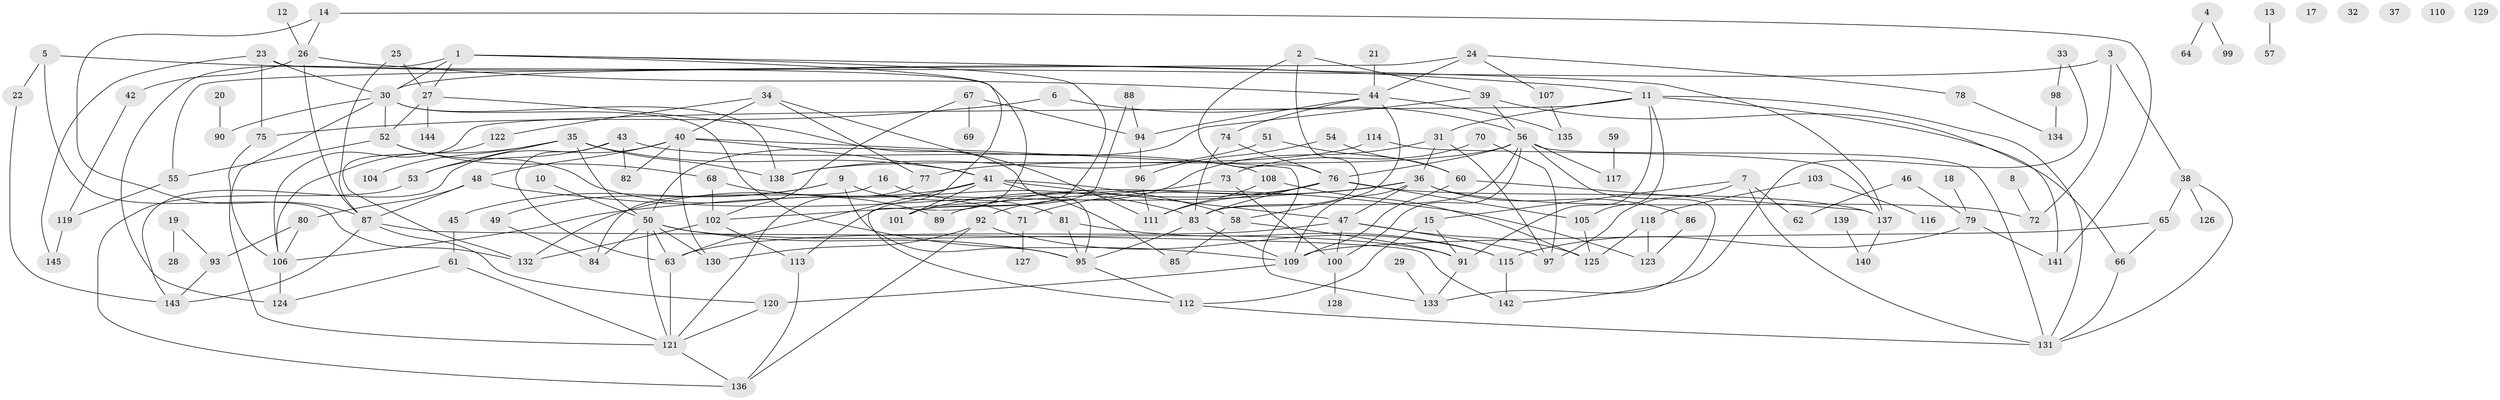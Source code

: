 // Generated by graph-tools (version 1.1) at 2025/13/03/09/25 04:13:08]
// undirected, 145 vertices, 232 edges
graph export_dot {
graph [start="1"]
  node [color=gray90,style=filled];
  1;
  2;
  3;
  4;
  5;
  6;
  7;
  8;
  9;
  10;
  11;
  12;
  13;
  14;
  15;
  16;
  17;
  18;
  19;
  20;
  21;
  22;
  23;
  24;
  25;
  26;
  27;
  28;
  29;
  30;
  31;
  32;
  33;
  34;
  35;
  36;
  37;
  38;
  39;
  40;
  41;
  42;
  43;
  44;
  45;
  46;
  47;
  48;
  49;
  50;
  51;
  52;
  53;
  54;
  55;
  56;
  57;
  58;
  59;
  60;
  61;
  62;
  63;
  64;
  65;
  66;
  67;
  68;
  69;
  70;
  71;
  72;
  73;
  74;
  75;
  76;
  77;
  78;
  79;
  80;
  81;
  82;
  83;
  84;
  85;
  86;
  87;
  88;
  89;
  90;
  91;
  92;
  93;
  94;
  95;
  96;
  97;
  98;
  99;
  100;
  101;
  102;
  103;
  104;
  105;
  106;
  107;
  108;
  109;
  110;
  111;
  112;
  113;
  114;
  115;
  116;
  117;
  118;
  119;
  120;
  121;
  122;
  123;
  124;
  125;
  126;
  127;
  128;
  129;
  130;
  131;
  132;
  133;
  134;
  135;
  136;
  137;
  138;
  139;
  140;
  141;
  142;
  143;
  144;
  145;
  1 -- 27;
  1 -- 30;
  1 -- 101;
  1 -- 113;
  1 -- 124;
  1 -- 137;
  2 -- 39;
  2 -- 76;
  2 -- 83;
  3 -- 30;
  3 -- 38;
  3 -- 72;
  4 -- 64;
  4 -- 99;
  5 -- 11;
  5 -- 22;
  5 -- 132;
  6 -- 56;
  6 -- 75;
  7 -- 15;
  7 -- 62;
  7 -- 97;
  7 -- 131;
  8 -- 72;
  9 -- 45;
  9 -- 49;
  9 -- 71;
  9 -- 95;
  10 -- 50;
  11 -- 31;
  11 -- 91;
  11 -- 105;
  11 -- 106;
  11 -- 131;
  11 -- 141;
  12 -- 26;
  13 -- 57;
  14 -- 26;
  14 -- 87;
  14 -- 141;
  15 -- 91;
  15 -- 112;
  16 -- 81;
  16 -- 84;
  18 -- 79;
  19 -- 28;
  19 -- 93;
  20 -- 90;
  21 -- 44;
  22 -- 143;
  23 -- 30;
  23 -- 75;
  23 -- 112;
  23 -- 145;
  24 -- 44;
  24 -- 55;
  24 -- 78;
  24 -- 107;
  25 -- 27;
  25 -- 87;
  26 -- 42;
  26 -- 44;
  26 -- 87;
  27 -- 52;
  27 -- 95;
  27 -- 144;
  29 -- 133;
  30 -- 52;
  30 -- 90;
  30 -- 106;
  30 -- 109;
  30 -- 138;
  31 -- 36;
  31 -- 92;
  31 -- 97;
  33 -- 98;
  33 -- 142;
  34 -- 40;
  34 -- 77;
  34 -- 111;
  34 -- 122;
  35 -- 41;
  35 -- 50;
  35 -- 53;
  35 -- 104;
  35 -- 106;
  35 -- 138;
  36 -- 47;
  36 -- 71;
  36 -- 72;
  36 -- 86;
  36 -- 89;
  36 -- 106;
  36 -- 109;
  38 -- 65;
  38 -- 126;
  38 -- 131;
  39 -- 50;
  39 -- 56;
  39 -- 66;
  40 -- 41;
  40 -- 48;
  40 -- 82;
  40 -- 130;
  40 -- 133;
  40 -- 143;
  41 -- 47;
  41 -- 58;
  41 -- 63;
  41 -- 85;
  41 -- 101;
  41 -- 132;
  42 -- 119;
  43 -- 53;
  43 -- 63;
  43 -- 82;
  43 -- 108;
  44 -- 58;
  44 -- 74;
  44 -- 94;
  44 -- 135;
  45 -- 61;
  46 -- 62;
  46 -- 79;
  47 -- 63;
  47 -- 97;
  47 -- 100;
  47 -- 125;
  48 -- 80;
  48 -- 87;
  48 -- 123;
  49 -- 84;
  50 -- 63;
  50 -- 84;
  50 -- 91;
  50 -- 95;
  50 -- 121;
  50 -- 130;
  51 -- 60;
  51 -- 138;
  52 -- 55;
  52 -- 68;
  52 -- 89;
  53 -- 136;
  54 -- 60;
  54 -- 96;
  55 -- 119;
  56 -- 76;
  56 -- 77;
  56 -- 83;
  56 -- 100;
  56 -- 117;
  56 -- 131;
  56 -- 133;
  58 -- 85;
  58 -- 91;
  59 -- 117;
  60 -- 109;
  60 -- 137;
  61 -- 121;
  61 -- 124;
  63 -- 121;
  65 -- 66;
  65 -- 109;
  66 -- 131;
  67 -- 69;
  67 -- 94;
  67 -- 102;
  68 -- 83;
  68 -- 102;
  70 -- 73;
  70 -- 97;
  71 -- 127;
  73 -- 100;
  73 -- 102;
  74 -- 76;
  74 -- 83;
  75 -- 121;
  76 -- 83;
  76 -- 101;
  76 -- 105;
  76 -- 111;
  76 -- 137;
  77 -- 121;
  78 -- 134;
  79 -- 115;
  79 -- 141;
  80 -- 93;
  80 -- 106;
  81 -- 95;
  81 -- 115;
  83 -- 95;
  83 -- 109;
  86 -- 123;
  87 -- 120;
  87 -- 142;
  87 -- 143;
  88 -- 94;
  88 -- 101;
  91 -- 133;
  92 -- 115;
  92 -- 130;
  92 -- 136;
  93 -- 143;
  94 -- 96;
  95 -- 112;
  96 -- 111;
  98 -- 134;
  100 -- 128;
  102 -- 113;
  102 -- 132;
  103 -- 116;
  103 -- 118;
  105 -- 125;
  106 -- 124;
  107 -- 135;
  108 -- 111;
  108 -- 125;
  109 -- 120;
  112 -- 131;
  113 -- 136;
  114 -- 137;
  114 -- 138;
  115 -- 142;
  118 -- 123;
  118 -- 125;
  119 -- 145;
  120 -- 121;
  121 -- 136;
  122 -- 132;
  137 -- 140;
  139 -- 140;
}
